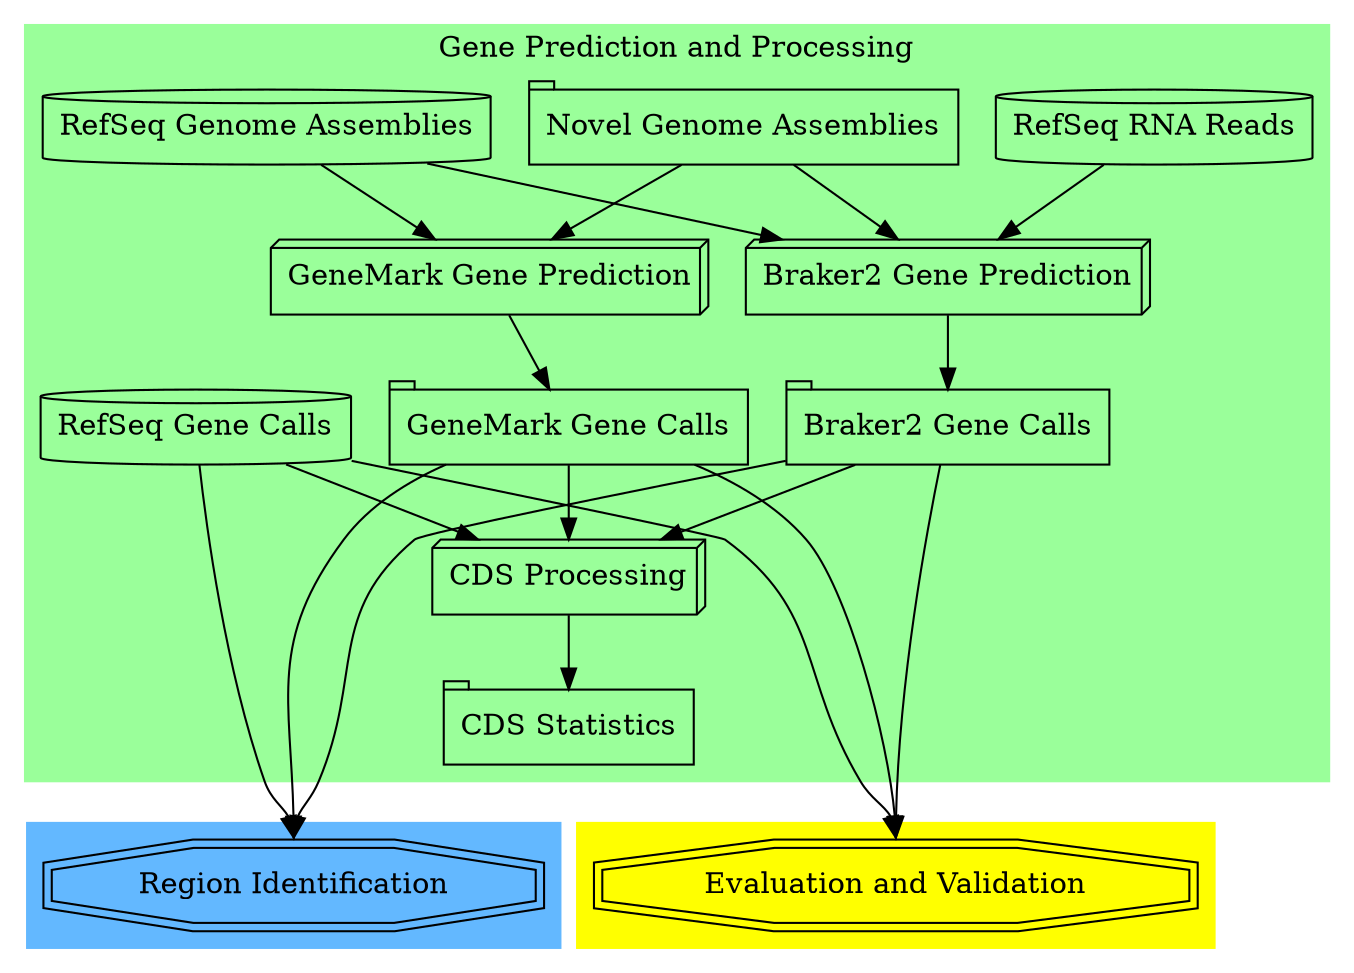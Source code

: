 digraph G{

	rankdir = "TB";
	splines = true;
	style = filled;
	color = palegreen1;

	subgraph cluster_1 {

		 style = filled;
		 color = steelblue1;
		"Region Identification" [shape = doubleoctagon];
	}

	subgraph cluster_2 {
		 style = filled;
		 color = yellow;
		 "Evaluation and Validation" [shape = doubleoctagon];
	}

	subgraph cluster_0 {
		 "Novel Genome Assemblies" [shape = tab];
		 label = "Gene Prediction and Processing";
		 "RefSeq Genome Assemblies" [shape = cylinder];
		 "RefSeq RNA Reads" [shape = cylinder];
		 "RefSeq Gene Calls" [shape = cylinder];
		 {rank = same; "RefSeq Genome Assemblies"; "RefSeq RNA Reads"};
		 "GeneMark Gene Prediction" [shape = box3d];
		 "Braker2 Gene Prediction" [shape = box3d];
		 "RefSeq Genome Assemblies" -> "GeneMark Gene Prediction";
		 "RefSeq Genome Assemblies" -> "Braker2 Gene Prediction";
		 "RefSeq RNA Reads" -> "Braker2 Gene Prediction";
		 "Braker2 Gene Calls" [shape = tab];
		 "GeneMark Gene Calls" [shape = tab];
		 "Braker2 Gene Prediction" -> "Braker2 Gene Calls"
		 "GeneMark Gene Prediction" -> "GeneMark Gene Calls"
		 {rank = same; "RefSeq Gene Calls"; "Braker2 Gene Calls"; "GeneMark Gene Calls"}
		 "CDS Processing" [shape = box3d];
		 "GeneMark Gene Calls" -> "CDS Processing";
		 "Braker2 Gene Calls" -> "CDS Processing";
		 "RefSeq Gene Calls" -> "CDS Processing";

		 "CDS Statistics" [shape = tab];
		 "CDS Processing" -> "CDS Statistics";
		 

	}
			 "GeneMark Gene Calls" -> "Evaluation and Validation":n;
         "Braker2 Gene Calls" -> "Evaluation and Validation":n;
         "RefSeq Gene Calls" -> "Evaluation and Validation":n;
	"Novel Genome Assemblies" -> "GeneMark Gene Prediction";
	"Novel Genome Assemblies" -> "Braker2 Gene Prediction";
	"GeneMark Gene Calls" -> "Region Identification":n;
	"Braker2 Gene Calls" -> "Region Identification":n;
	"RefSeq Gene Calls" -> "Region Identification":n;
	#"Evaluation and Validation" -> "Region Identification";
	#{rank = same; "Evaluation and Validation"; "Region Identification"};
	edge[style=invis];
	"CDS Statistics" -> "Evaluation and Validation";
	"CDS Statistics" -> "Region Identification";
	

}